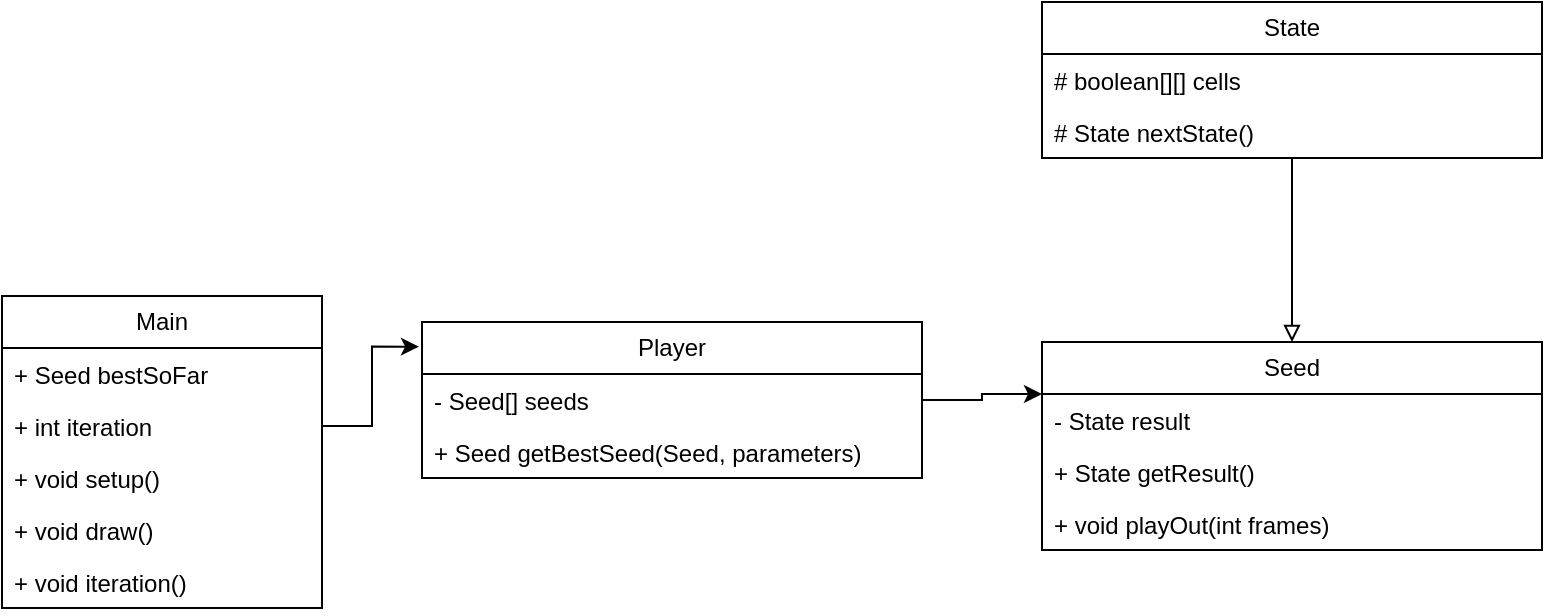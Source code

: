 <mxfile version="26.1.1">
  <diagram name="Page-1" id="fVDCdNu3lyfEs1YFEjmg">
    <mxGraphModel dx="1562" dy="833" grid="1" gridSize="10" guides="1" tooltips="1" connect="1" arrows="1" fold="1" page="1" pageScale="1" pageWidth="850" pageHeight="1100" math="0" shadow="0">
      <root>
        <mxCell id="0" />
        <mxCell id="1" parent="0" />
        <mxCell id="_-D9AuFhj_8haX6q_1ui-1" value="Main" style="swimlane;fontStyle=0;childLayout=stackLayout;horizontal=1;startSize=26;fillColor=none;horizontalStack=0;resizeParent=1;resizeParentMax=0;resizeLast=0;collapsible=1;marginBottom=0;whiteSpace=wrap;html=1;" parent="1" vertex="1">
          <mxGeometry x="10" y="177" width="160" height="156" as="geometry" />
        </mxCell>
        <mxCell id="_-D9AuFhj_8haX6q_1ui-4" value="+ Seed bestSoFar" style="text;strokeColor=none;fillColor=none;align=left;verticalAlign=top;spacingLeft=4;spacingRight=4;overflow=hidden;rotatable=0;points=[[0,0.5],[1,0.5]];portConstraint=eastwest;whiteSpace=wrap;html=1;" parent="_-D9AuFhj_8haX6q_1ui-1" vertex="1">
          <mxGeometry y="26" width="160" height="26" as="geometry" />
        </mxCell>
        <mxCell id="_-D9AuFhj_8haX6q_1ui-5" value="+ int iteration" style="text;strokeColor=none;fillColor=none;align=left;verticalAlign=top;spacingLeft=4;spacingRight=4;overflow=hidden;rotatable=0;points=[[0,0.5],[1,0.5]];portConstraint=eastwest;whiteSpace=wrap;html=1;" parent="_-D9AuFhj_8haX6q_1ui-1" vertex="1">
          <mxGeometry y="52" width="160" height="26" as="geometry" />
        </mxCell>
        <mxCell id="_-D9AuFhj_8haX6q_1ui-6" value="+ void setup()" style="text;strokeColor=none;fillColor=none;align=left;verticalAlign=top;spacingLeft=4;spacingRight=4;overflow=hidden;rotatable=0;points=[[0,0.5],[1,0.5]];portConstraint=eastwest;whiteSpace=wrap;html=1;" parent="_-D9AuFhj_8haX6q_1ui-1" vertex="1">
          <mxGeometry y="78" width="160" height="26" as="geometry" />
        </mxCell>
        <mxCell id="rAVA-UhY6JzlAgO9BwZO-8" value="+ void draw()" style="text;strokeColor=none;fillColor=none;align=left;verticalAlign=top;spacingLeft=4;spacingRight=4;overflow=hidden;rotatable=0;points=[[0,0.5],[1,0.5]];portConstraint=eastwest;whiteSpace=wrap;html=1;" parent="_-D9AuFhj_8haX6q_1ui-1" vertex="1">
          <mxGeometry y="104" width="160" height="26" as="geometry" />
        </mxCell>
        <mxCell id="rAVA-UhY6JzlAgO9BwZO-9" value="+ void iteration()" style="text;strokeColor=none;fillColor=none;align=left;verticalAlign=top;spacingLeft=4;spacingRight=4;overflow=hidden;rotatable=0;points=[[0,0.5],[1,0.5]];portConstraint=eastwest;whiteSpace=wrap;html=1;" parent="_-D9AuFhj_8haX6q_1ui-1" vertex="1">
          <mxGeometry y="130" width="160" height="26" as="geometry" />
        </mxCell>
        <mxCell id="rAVA-UhY6JzlAgO9BwZO-7" style="edgeStyle=orthogonalEdgeStyle;rounded=0;orthogonalLoop=1;jettySize=auto;html=1;entryX=0;entryY=0.25;entryDx=0;entryDy=0;" parent="1" source="OVLQz662Pd9nxVumOFf5-2" target="OVLQz662Pd9nxVumOFf5-6" edge="1">
          <mxGeometry relative="1" as="geometry" />
        </mxCell>
        <mxCell id="OVLQz662Pd9nxVumOFf5-2" value="Player" style="swimlane;fontStyle=0;childLayout=stackLayout;horizontal=1;startSize=26;fillColor=none;horizontalStack=0;resizeParent=1;resizeParentMax=0;resizeLast=0;collapsible=1;marginBottom=0;whiteSpace=wrap;html=1;" parent="1" vertex="1">
          <mxGeometry x="220" y="190" width="250" height="78" as="geometry" />
        </mxCell>
        <mxCell id="OVLQz662Pd9nxVumOFf5-3" value="- Seed[] seeds" style="text;strokeColor=none;fillColor=none;align=left;verticalAlign=top;spacingLeft=4;spacingRight=4;overflow=hidden;rotatable=0;points=[[0,0.5],[1,0.5]];portConstraint=eastwest;whiteSpace=wrap;html=1;" parent="OVLQz662Pd9nxVumOFf5-2" vertex="1">
          <mxGeometry y="26" width="250" height="26" as="geometry" />
        </mxCell>
        <mxCell id="OVLQz662Pd9nxVumOFf5-4" value="+ Seed getBestSeed(Seed, parameters)" style="text;strokeColor=none;fillColor=none;align=left;verticalAlign=top;spacingLeft=4;spacingRight=4;overflow=hidden;rotatable=0;points=[[0,0.5],[1,0.5]];portConstraint=eastwest;whiteSpace=wrap;html=1;" parent="OVLQz662Pd9nxVumOFf5-2" vertex="1">
          <mxGeometry y="52" width="250" height="26" as="geometry" />
        </mxCell>
        <mxCell id="OVLQz662Pd9nxVumOFf5-6" value="Seed" style="swimlane;fontStyle=0;childLayout=stackLayout;horizontal=1;startSize=26;fillColor=none;horizontalStack=0;resizeParent=1;resizeParentMax=0;resizeLast=0;collapsible=1;marginBottom=0;whiteSpace=wrap;html=1;" parent="1" vertex="1">
          <mxGeometry x="530" y="200" width="250" height="104" as="geometry" />
        </mxCell>
        <mxCell id="OVLQz662Pd9nxVumOFf5-7" value="- State result" style="text;strokeColor=none;fillColor=none;align=left;verticalAlign=top;spacingLeft=4;spacingRight=4;overflow=hidden;rotatable=0;points=[[0,0.5],[1,0.5]];portConstraint=eastwest;whiteSpace=wrap;html=1;" parent="OVLQz662Pd9nxVumOFf5-6" vertex="1">
          <mxGeometry y="26" width="250" height="26" as="geometry" />
        </mxCell>
        <mxCell id="OVLQz662Pd9nxVumOFf5-8" value="+ State getResult()" style="text;strokeColor=none;fillColor=none;align=left;verticalAlign=top;spacingLeft=4;spacingRight=4;overflow=hidden;rotatable=0;points=[[0,0.5],[1,0.5]];portConstraint=eastwest;whiteSpace=wrap;html=1;" parent="OVLQz662Pd9nxVumOFf5-6" vertex="1">
          <mxGeometry y="52" width="250" height="26" as="geometry" />
        </mxCell>
        <mxCell id="OVLQz662Pd9nxVumOFf5-9" value="+ void playOut(int frames)" style="text;strokeColor=none;fillColor=none;align=left;verticalAlign=top;spacingLeft=4;spacingRight=4;overflow=hidden;rotatable=0;points=[[0,0.5],[1,0.5]];portConstraint=eastwest;whiteSpace=wrap;html=1;" parent="OVLQz662Pd9nxVumOFf5-6" vertex="1">
          <mxGeometry y="78" width="250" height="26" as="geometry" />
        </mxCell>
        <mxCell id="rAVA-UhY6JzlAgO9BwZO-2" style="edgeStyle=orthogonalEdgeStyle;rounded=0;orthogonalLoop=1;jettySize=auto;html=1;endArrow=block;endFill=0;" parent="1" source="OVLQz662Pd9nxVumOFf5-10" target="OVLQz662Pd9nxVumOFf5-6" edge="1">
          <mxGeometry relative="1" as="geometry" />
        </mxCell>
        <mxCell id="OVLQz662Pd9nxVumOFf5-10" value="State" style="swimlane;fontStyle=0;childLayout=stackLayout;horizontal=1;startSize=26;fillColor=none;horizontalStack=0;resizeParent=1;resizeParentMax=0;resizeLast=0;collapsible=1;marginBottom=0;whiteSpace=wrap;html=1;" parent="1" vertex="1">
          <mxGeometry x="530" y="30" width="250" height="78" as="geometry" />
        </mxCell>
        <mxCell id="OVLQz662Pd9nxVumOFf5-11" value="# boolean[][] cells" style="text;strokeColor=none;fillColor=none;align=left;verticalAlign=top;spacingLeft=4;spacingRight=4;overflow=hidden;rotatable=0;points=[[0,0.5],[1,0.5]];portConstraint=eastwest;whiteSpace=wrap;html=1;" parent="OVLQz662Pd9nxVumOFf5-10" vertex="1">
          <mxGeometry y="26" width="250" height="26" as="geometry" />
        </mxCell>
        <mxCell id="OVLQz662Pd9nxVumOFf5-13" value="# State nextState()" style="text;strokeColor=none;fillColor=none;align=left;verticalAlign=top;spacingLeft=4;spacingRight=4;overflow=hidden;rotatable=0;points=[[0,0.5],[1,0.5]];portConstraint=eastwest;whiteSpace=wrap;html=1;" parent="OVLQz662Pd9nxVumOFf5-10" vertex="1">
          <mxGeometry y="52" width="250" height="26" as="geometry" />
        </mxCell>
        <mxCell id="rAVA-UhY6JzlAgO9BwZO-5" style="edgeStyle=orthogonalEdgeStyle;rounded=0;orthogonalLoop=1;jettySize=auto;html=1;entryX=-0.006;entryY=0.158;entryDx=0;entryDy=0;entryPerimeter=0;" parent="1" source="_-D9AuFhj_8haX6q_1ui-5" target="OVLQz662Pd9nxVumOFf5-2" edge="1">
          <mxGeometry relative="1" as="geometry" />
        </mxCell>
      </root>
    </mxGraphModel>
  </diagram>
</mxfile>
